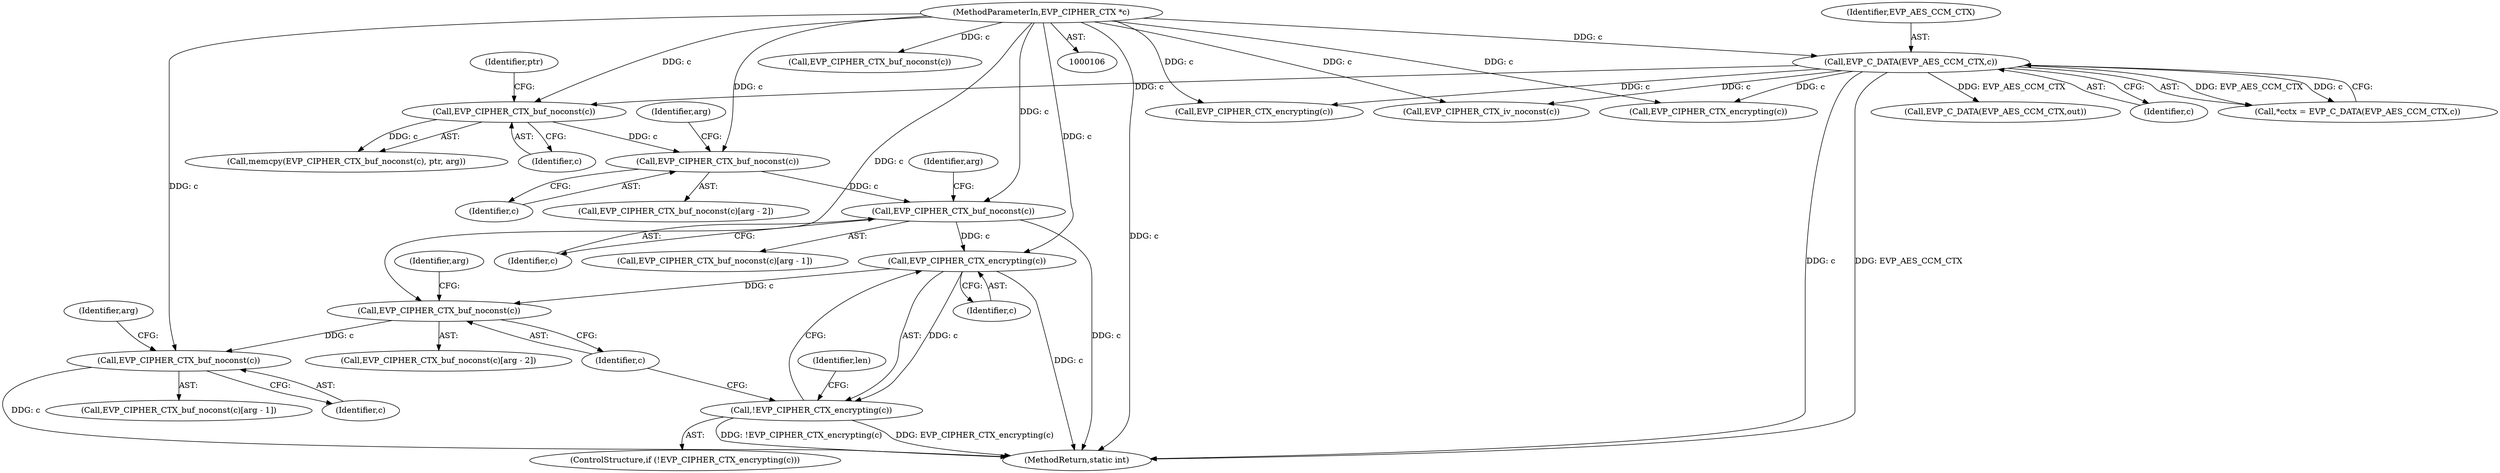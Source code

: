 digraph "0_openssl_00d965474b22b54e4275232bc71ee0c699c5cd21@pointer" {
"1000184" [label="(Call,EVP_CIPHER_CTX_buf_noconst(c))"];
"1000168" [label="(Call,EVP_CIPHER_CTX_buf_noconst(c))"];
"1000115" [label="(Call,EVP_C_DATA(EVP_AES_CCM_CTX,c))"];
"1000107" [label="(MethodParameterIn,EVP_CIPHER_CTX *c)"];
"1000191" [label="(Call,EVP_CIPHER_CTX_buf_noconst(c))"];
"1000207" [label="(Call,EVP_CIPHER_CTX_encrypting(c))"];
"1000206" [label="(Call,!EVP_CIPHER_CTX_encrypting(c))"];
"1000225" [label="(Call,EVP_CIPHER_CTX_buf_noconst(c))"];
"1000235" [label="(Call,EVP_CIPHER_CTX_buf_noconst(c))"];
"1000226" [label="(Identifier,c)"];
"1000228" [label="(Identifier,arg)"];
"1000117" [label="(Identifier,c)"];
"1000205" [label="(ControlStructure,if (!EVP_CIPHER_CTX_encrypting(c)))"];
"1000183" [label="(Call,EVP_CIPHER_CTX_buf_noconst(c)[arg - 2])"];
"1000168" [label="(Call,EVP_CIPHER_CTX_buf_noconst(c))"];
"1000417" [label="(MethodReturn,static int)"];
"1000115" [label="(Call,EVP_C_DATA(EVP_AES_CCM_CTX,c))"];
"1000235" [label="(Call,EVP_CIPHER_CTX_buf_noconst(c))"];
"1000316" [label="(Call,EVP_CIPHER_CTX_buf_noconst(c))"];
"1000170" [label="(Identifier,ptr)"];
"1000113" [label="(Call,*cctx = EVP_C_DATA(EVP_AES_CCM_CTX,c))"];
"1000206" [label="(Call,!EVP_CIPHER_CTX_encrypting(c))"];
"1000192" [label="(Identifier,c)"];
"1000169" [label="(Identifier,c)"];
"1000331" [label="(Call,EVP_CIPHER_CTX_encrypting(c))"];
"1000185" [label="(Identifier,c)"];
"1000378" [label="(Call,EVP_C_DATA(EVP_AES_CCM_CTX,out))"];
"1000107" [label="(MethodParameterIn,EVP_CIPHER_CTX *c)"];
"1000184" [label="(Call,EVP_CIPHER_CTX_buf_noconst(c))"];
"1000187" [label="(Identifier,arg)"];
"1000207" [label="(Call,EVP_CIPHER_CTX_encrypting(c))"];
"1000238" [label="(Identifier,arg)"];
"1000225" [label="(Call,EVP_CIPHER_CTX_buf_noconst(c))"];
"1000116" [label="(Identifier,EVP_AES_CCM_CTX)"];
"1000212" [label="(Identifier,len)"];
"1000167" [label="(Call,memcpy(EVP_CIPHER_CTX_buf_noconst(c), ptr, arg))"];
"1000236" [label="(Identifier,c)"];
"1000234" [label="(Call,EVP_CIPHER_CTX_buf_noconst(c)[arg - 1])"];
"1000191" [label="(Call,EVP_CIPHER_CTX_buf_noconst(c))"];
"1000224" [label="(Call,EVP_CIPHER_CTX_buf_noconst(c)[arg - 2])"];
"1000255" [label="(Call,EVP_CIPHER_CTX_iv_noconst(c))"];
"1000302" [label="(Call,EVP_CIPHER_CTX_encrypting(c))"];
"1000208" [label="(Identifier,c)"];
"1000194" [label="(Identifier,arg)"];
"1000190" [label="(Call,EVP_CIPHER_CTX_buf_noconst(c)[arg - 1])"];
"1000184" -> "1000183"  [label="AST: "];
"1000184" -> "1000185"  [label="CFG: "];
"1000185" -> "1000184"  [label="AST: "];
"1000187" -> "1000184"  [label="CFG: "];
"1000168" -> "1000184"  [label="DDG: c"];
"1000107" -> "1000184"  [label="DDG: c"];
"1000184" -> "1000191"  [label="DDG: c"];
"1000168" -> "1000167"  [label="AST: "];
"1000168" -> "1000169"  [label="CFG: "];
"1000169" -> "1000168"  [label="AST: "];
"1000170" -> "1000168"  [label="CFG: "];
"1000168" -> "1000167"  [label="DDG: c"];
"1000115" -> "1000168"  [label="DDG: c"];
"1000107" -> "1000168"  [label="DDG: c"];
"1000115" -> "1000113"  [label="AST: "];
"1000115" -> "1000117"  [label="CFG: "];
"1000116" -> "1000115"  [label="AST: "];
"1000117" -> "1000115"  [label="AST: "];
"1000113" -> "1000115"  [label="CFG: "];
"1000115" -> "1000417"  [label="DDG: c"];
"1000115" -> "1000417"  [label="DDG: EVP_AES_CCM_CTX"];
"1000115" -> "1000113"  [label="DDG: EVP_AES_CCM_CTX"];
"1000115" -> "1000113"  [label="DDG: c"];
"1000107" -> "1000115"  [label="DDG: c"];
"1000115" -> "1000255"  [label="DDG: c"];
"1000115" -> "1000302"  [label="DDG: c"];
"1000115" -> "1000331"  [label="DDG: c"];
"1000115" -> "1000378"  [label="DDG: EVP_AES_CCM_CTX"];
"1000107" -> "1000106"  [label="AST: "];
"1000107" -> "1000417"  [label="DDG: c"];
"1000107" -> "1000191"  [label="DDG: c"];
"1000107" -> "1000207"  [label="DDG: c"];
"1000107" -> "1000225"  [label="DDG: c"];
"1000107" -> "1000235"  [label="DDG: c"];
"1000107" -> "1000255"  [label="DDG: c"];
"1000107" -> "1000302"  [label="DDG: c"];
"1000107" -> "1000316"  [label="DDG: c"];
"1000107" -> "1000331"  [label="DDG: c"];
"1000191" -> "1000190"  [label="AST: "];
"1000191" -> "1000192"  [label="CFG: "];
"1000192" -> "1000191"  [label="AST: "];
"1000194" -> "1000191"  [label="CFG: "];
"1000191" -> "1000417"  [label="DDG: c"];
"1000191" -> "1000207"  [label="DDG: c"];
"1000207" -> "1000206"  [label="AST: "];
"1000207" -> "1000208"  [label="CFG: "];
"1000208" -> "1000207"  [label="AST: "];
"1000206" -> "1000207"  [label="CFG: "];
"1000207" -> "1000417"  [label="DDG: c"];
"1000207" -> "1000206"  [label="DDG: c"];
"1000207" -> "1000225"  [label="DDG: c"];
"1000206" -> "1000205"  [label="AST: "];
"1000212" -> "1000206"  [label="CFG: "];
"1000226" -> "1000206"  [label="CFG: "];
"1000206" -> "1000417"  [label="DDG: !EVP_CIPHER_CTX_encrypting(c)"];
"1000206" -> "1000417"  [label="DDG: EVP_CIPHER_CTX_encrypting(c)"];
"1000225" -> "1000224"  [label="AST: "];
"1000225" -> "1000226"  [label="CFG: "];
"1000226" -> "1000225"  [label="AST: "];
"1000228" -> "1000225"  [label="CFG: "];
"1000225" -> "1000235"  [label="DDG: c"];
"1000235" -> "1000234"  [label="AST: "];
"1000235" -> "1000236"  [label="CFG: "];
"1000236" -> "1000235"  [label="AST: "];
"1000238" -> "1000235"  [label="CFG: "];
"1000235" -> "1000417"  [label="DDG: c"];
}
